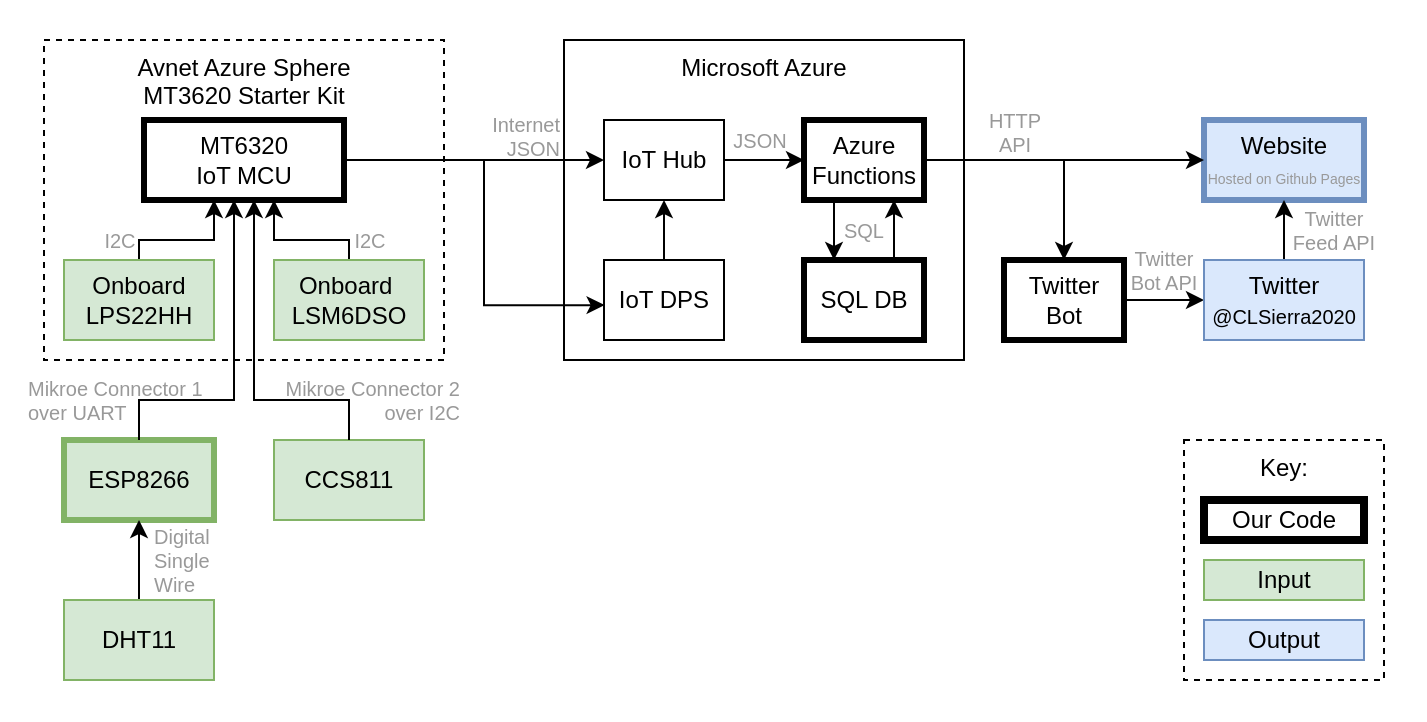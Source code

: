 <mxfile version="12.6.5" type="device"><diagram id="T6Wf82x8bWa4tkZDFvxc" name="Page-1"><mxGraphModel dx="621" dy="552" grid="1" gridSize="10" guides="1" tooltips="1" connect="1" arrows="1" fold="1" page="1" pageScale="1" pageWidth="827" pageHeight="1169" math="0" shadow="0"><root><mxCell id="0"/><mxCell id="1" parent="0"/><mxCell id="Ycg9CzX0EnAC9S8t2wyh-9" value="" style="rounded=0;whiteSpace=wrap;html=1;dashed=1;strokeWidth=3;fillColor=none;align=center;strokeColor=none;" parent="1" vertex="1"><mxGeometry x="28.2" y="20" width="711.8" height="360" as="geometry"/></mxCell><mxCell id="FCzVjfPAsgwIgkTp8D7--13" value="Microsoft Azure" style="rounded=0;whiteSpace=wrap;html=1;verticalAlign=top;fillColor=none;" parent="1" vertex="1"><mxGeometry x="310" y="40" width="200" height="160" as="geometry"/></mxCell><mxCell id="FCzVjfPAsgwIgkTp8D7--1" value="ESP8266&lt;br&gt;" style="rounded=0;whiteSpace=wrap;html=1;fillColor=#d5e8d4;strokeColor=#82b366;strokeWidth=3;" parent="1" vertex="1"><mxGeometry x="60" y="240" width="75" height="40" as="geometry"/></mxCell><mxCell id="FCzVjfPAsgwIgkTp8D7--6" value="CCS811" style="rounded=0;whiteSpace=wrap;html=1;fillColor=#d5e8d4;strokeColor=#82b366;" parent="1" vertex="1"><mxGeometry x="165" y="240" width="75" height="40" as="geometry"/></mxCell><mxCell id="FCzVjfPAsgwIgkTp8D7--10" value="&lt;span style=&quot;white-space: normal&quot;&gt;Avnet Azure Sphere&lt;br&gt;MT3620 Starter Kit&lt;/span&gt;" style="rounded=0;whiteSpace=wrap;html=1;align=center;verticalAlign=top;dashed=1;fillColor=none;" parent="1" vertex="1"><mxGeometry x="50" y="40" width="200" height="160" as="geometry"/></mxCell><mxCell id="FCzVjfPAsgwIgkTp8D7--15" value="Website&lt;br&gt;&lt;font style=&quot;font-size: 7px&quot; color=&quot;#999999&quot;&gt;Hosted on Github Pages&lt;/font&gt;" style="rounded=0;whiteSpace=wrap;html=1;fillColor=#dae8fc;strokeColor=#6c8ebf;strokeWidth=3;" parent="1" vertex="1"><mxGeometry x="630" y="80" width="80" height="40" as="geometry"/></mxCell><mxCell id="FCzVjfPAsgwIgkTp8D7--85" style="edgeStyle=orthogonalEdgeStyle;rounded=0;orthogonalLoop=1;jettySize=auto;html=1;exitX=1;exitY=0.5;exitDx=0;exitDy=0;entryX=0;entryY=0.5;entryDx=0;entryDy=0;strokeColor=#000000;fontSize=10;fontColor=#999999;" parent="1" source="FCzVjfPAsgwIgkTp8D7--16" target="FCzVjfPAsgwIgkTp8D7--84" edge="1"><mxGeometry relative="1" as="geometry"/></mxCell><mxCell id="FCzVjfPAsgwIgkTp8D7--16" value="Twitter&lt;br&gt;Bot" style="rounded=0;whiteSpace=wrap;html=1;fillColor=none;strokeWidth=3;" parent="1" vertex="1"><mxGeometry x="530" y="150" width="60" height="40" as="geometry"/></mxCell><mxCell id="FCzVjfPAsgwIgkTp8D7--23" style="edgeStyle=orthogonalEdgeStyle;rounded=0;orthogonalLoop=1;jettySize=auto;html=1;exitX=1;exitY=0.5;exitDx=0;exitDy=0;entryX=0;entryY=0.5;entryDx=0;entryDy=0;" parent="1" source="FCzVjfPAsgwIgkTp8D7--18" target="FCzVjfPAsgwIgkTp8D7--22" edge="1"><mxGeometry relative="1" as="geometry"/></mxCell><mxCell id="FCzVjfPAsgwIgkTp8D7--18" value="IoT Hub" style="rounded=0;whiteSpace=wrap;html=1;fillColor=none;" parent="1" vertex="1"><mxGeometry x="330" y="80" width="60" height="40" as="geometry"/></mxCell><mxCell id="FCzVjfPAsgwIgkTp8D7--76" style="edgeStyle=orthogonalEdgeStyle;rounded=0;orthogonalLoop=1;jettySize=auto;html=1;exitX=0.25;exitY=1;exitDx=0;exitDy=0;entryX=0.25;entryY=0;entryDx=0;entryDy=0;strokeColor=#000000;fontSize=10;fontColor=#999999;" parent="1" source="FCzVjfPAsgwIgkTp8D7--22" target="FCzVjfPAsgwIgkTp8D7--24" edge="1"><mxGeometry relative="1" as="geometry"/></mxCell><mxCell id="FCzVjfPAsgwIgkTp8D7--78" value="" style="edgeStyle=orthogonalEdgeStyle;rounded=0;orthogonalLoop=1;jettySize=auto;html=1;exitX=1;exitY=0.5;exitDx=0;exitDy=0;strokeColor=#000000;fontSize=10;fontColor=#999999;entryX=0;entryY=0.5;entryDx=0;entryDy=0;" parent="1" source="FCzVjfPAsgwIgkTp8D7--22" target="FCzVjfPAsgwIgkTp8D7--15" edge="1"><mxGeometry relative="1" as="geometry"><mxPoint x="660" y="100" as="targetPoint"/></mxGeometry></mxCell><mxCell id="FCzVjfPAsgwIgkTp8D7--89" style="edgeStyle=orthogonalEdgeStyle;rounded=0;orthogonalLoop=1;jettySize=auto;html=1;exitX=1;exitY=0.5;exitDx=0;exitDy=0;entryX=0.5;entryY=0;entryDx=0;entryDy=0;strokeColor=#000000;fontSize=10;fontColor=#999999;" parent="1" source="FCzVjfPAsgwIgkTp8D7--22" target="FCzVjfPAsgwIgkTp8D7--16" edge="1"><mxGeometry relative="1" as="geometry"/></mxCell><mxCell id="FCzVjfPAsgwIgkTp8D7--22" value="Azure Functions" style="rounded=0;whiteSpace=wrap;html=1;fillColor=none;strokeWidth=3;" parent="1" vertex="1"><mxGeometry x="430" y="80" width="60" height="40" as="geometry"/></mxCell><mxCell id="FCzVjfPAsgwIgkTp8D7--77" style="edgeStyle=orthogonalEdgeStyle;rounded=0;orthogonalLoop=1;jettySize=auto;html=1;exitX=0.75;exitY=0;exitDx=0;exitDy=0;entryX=0.75;entryY=1;entryDx=0;entryDy=0;strokeColor=#000000;fontSize=10;fontColor=#999999;" parent="1" source="FCzVjfPAsgwIgkTp8D7--24" target="FCzVjfPAsgwIgkTp8D7--22" edge="1"><mxGeometry relative="1" as="geometry"/></mxCell><mxCell id="FCzVjfPAsgwIgkTp8D7--24" value="SQL DB" style="rounded=0;whiteSpace=wrap;html=1;fillColor=none;strokeWidth=3;" parent="1" vertex="1"><mxGeometry x="430" y="150" width="60" height="40" as="geometry"/></mxCell><mxCell id="FCzVjfPAsgwIgkTp8D7--72" style="edgeStyle=orthogonalEdgeStyle;rounded=0;orthogonalLoop=1;jettySize=auto;html=1;exitX=0.5;exitY=0;exitDx=0;exitDy=0;entryX=0.5;entryY=1;entryDx=0;entryDy=0;strokeColor=#000000;fontSize=10;fontColor=#999999;" parent="1" source="FCzVjfPAsgwIgkTp8D7--31" target="FCzVjfPAsgwIgkTp8D7--18" edge="1"><mxGeometry relative="1" as="geometry"/></mxCell><mxCell id="FCzVjfPAsgwIgkTp8D7--31" value="IoT DPS" style="rounded=0;whiteSpace=wrap;html=1;fillColor=none;" parent="1" vertex="1"><mxGeometry x="330" y="150" width="60" height="40" as="geometry"/></mxCell><mxCell id="FCzVjfPAsgwIgkTp8D7--60" style="edgeStyle=orthogonalEdgeStyle;rounded=0;orthogonalLoop=1;jettySize=auto;html=1;exitX=0.5;exitY=0;exitDx=0;exitDy=0;strokeColor=#000000;" parent="1" source="FCzVjfPAsgwIgkTp8D7--41" edge="1"><mxGeometry relative="1" as="geometry"><mxPoint x="135" y="120" as="targetPoint"/><Array as="points"><mxPoint x="97" y="140"/><mxPoint x="135" y="140"/></Array></mxGeometry></mxCell><mxCell id="FCzVjfPAsgwIgkTp8D7--41" value="Onboard LPS22HH" style="rounded=0;whiteSpace=wrap;html=1;fillColor=#d5e8d4;strokeColor=#82b366;" parent="1" vertex="1"><mxGeometry x="60" y="150" width="75" height="40" as="geometry"/></mxCell><mxCell id="FCzVjfPAsgwIgkTp8D7--61" style="edgeStyle=orthogonalEdgeStyle;rounded=0;orthogonalLoop=1;jettySize=auto;html=1;exitX=0.5;exitY=0;exitDx=0;exitDy=0;strokeColor=#000000;" parent="1" source="FCzVjfPAsgwIgkTp8D7--44" edge="1"><mxGeometry relative="1" as="geometry"><mxPoint x="165" y="120" as="targetPoint"/><Array as="points"><mxPoint x="203" y="140"/><mxPoint x="165" y="140"/></Array></mxGeometry></mxCell><mxCell id="FCzVjfPAsgwIgkTp8D7--44" value="Onboard&amp;nbsp;&lt;br&gt;LSM6DSO" style="rounded=0;whiteSpace=wrap;html=1;fillColor=#d5e8d4;strokeColor=#82b366;" parent="1" vertex="1"><mxGeometry x="165" y="150" width="75" height="40" as="geometry"/></mxCell><mxCell id="FCzVjfPAsgwIgkTp8D7--70" style="edgeStyle=orthogonalEdgeStyle;rounded=0;orthogonalLoop=1;jettySize=auto;html=1;exitX=1;exitY=0.5;exitDx=0;exitDy=0;entryX=0;entryY=0.5;entryDx=0;entryDy=0;strokeColor=#000000;fontSize=10;fontColor=#999999;" parent="1" source="FCzVjfPAsgwIgkTp8D7--48" target="FCzVjfPAsgwIgkTp8D7--18" edge="1"><mxGeometry relative="1" as="geometry"/></mxCell><mxCell id="FCzVjfPAsgwIgkTp8D7--71" style="edgeStyle=orthogonalEdgeStyle;rounded=0;orthogonalLoop=1;jettySize=auto;html=1;exitX=1;exitY=0.5;exitDx=0;exitDy=0;entryX=0.005;entryY=0.564;entryDx=0;entryDy=0;entryPerimeter=0;strokeColor=#000000;fontSize=10;fontColor=#999999;" parent="1" source="FCzVjfPAsgwIgkTp8D7--48" target="FCzVjfPAsgwIgkTp8D7--31" edge="1"><mxGeometry relative="1" as="geometry"><Array as="points"><mxPoint x="270" y="100"/><mxPoint x="270" y="173"/></Array></mxGeometry></mxCell><mxCell id="FCzVjfPAsgwIgkTp8D7--48" value="MT6320&lt;br&gt;IoT MCU" style="whiteSpace=wrap;html=1;align=center;fillColor=none;strokeWidth=3;" parent="1" vertex="1"><mxGeometry x="100" y="80" width="100" height="40" as="geometry"/></mxCell><mxCell id="FCzVjfPAsgwIgkTp8D7--56" value="" style="endArrow=classic;html=1;strokeColor=#000000;exitX=0.5;exitY=0;exitDx=0;exitDy=0;edgeStyle=orthogonalEdgeStyle;rounded=0;" parent="1" source="FCzVjfPAsgwIgkTp8D7--1" edge="1"><mxGeometry width="50" height="50" relative="1" as="geometry"><mxPoint x="100" y="250" as="sourcePoint"/><mxPoint x="145" y="120" as="targetPoint"/><Array as="points"><mxPoint x="98" y="220"/><mxPoint x="145" y="220"/></Array></mxGeometry></mxCell><mxCell id="FCzVjfPAsgwIgkTp8D7--59" style="edgeStyle=orthogonalEdgeStyle;rounded=0;orthogonalLoop=1;jettySize=auto;html=1;strokeColor=#000000;exitX=0.5;exitY=0;exitDx=0;exitDy=0;" parent="1" source="FCzVjfPAsgwIgkTp8D7--6" edge="1"><mxGeometry relative="1" as="geometry"><mxPoint x="210" y="220" as="sourcePoint"/><mxPoint x="155" y="120" as="targetPoint"/><Array as="points"><mxPoint x="203" y="220"/><mxPoint x="155" y="220"/></Array></mxGeometry></mxCell><mxCell id="FCzVjfPAsgwIgkTp8D7--63" style="edgeStyle=orthogonalEdgeStyle;rounded=0;orthogonalLoop=1;jettySize=auto;html=1;exitX=0.5;exitY=0;exitDx=0;exitDy=0;entryX=0.5;entryY=1;entryDx=0;entryDy=0;strokeColor=#000000;" parent="1" source="FCzVjfPAsgwIgkTp8D7--62" target="FCzVjfPAsgwIgkTp8D7--1" edge="1"><mxGeometry relative="1" as="geometry"/></mxCell><mxCell id="FCzVjfPAsgwIgkTp8D7--62" value="DHT11" style="rounded=0;whiteSpace=wrap;html=1;fillColor=#d5e8d4;strokeColor=#82b366;" parent="1" vertex="1"><mxGeometry x="60" y="320" width="75" height="40" as="geometry"/></mxCell><mxCell id="FCzVjfPAsgwIgkTp8D7--64" value="Mikroe Connector 1&lt;br&gt;over UART" style="text;html=1;strokeColor=none;fillColor=none;align=left;verticalAlign=middle;whiteSpace=wrap;rounded=0;fontSize=10;fontColor=#999999;" parent="1" vertex="1"><mxGeometry x="40" y="210" width="95" height="20" as="geometry"/></mxCell><mxCell id="FCzVjfPAsgwIgkTp8D7--68" value="Mikroe Connector 2&lt;br&gt;over I2C" style="text;html=1;strokeColor=none;fillColor=none;align=right;verticalAlign=middle;whiteSpace=wrap;rounded=0;fontSize=10;fontColor=#999999;" parent="1" vertex="1"><mxGeometry x="165" y="210" width="95" height="20" as="geometry"/></mxCell><mxCell id="FCzVjfPAsgwIgkTp8D7--79" value="SQL" style="text;html=1;strokeColor=none;fillColor=none;align=center;verticalAlign=middle;whiteSpace=wrap;rounded=0;labelBackgroundColor=none;fontSize=10;fontColor=#999999;" parent="1" vertex="1"><mxGeometry x="430" y="120" width="60" height="30" as="geometry"/></mxCell><mxCell id="FCzVjfPAsgwIgkTp8D7--80" value="Internet&lt;br&gt;JSON" style="text;html=1;strokeColor=none;fillColor=none;align=right;verticalAlign=middle;whiteSpace=wrap;rounded=0;labelBackgroundColor=none;fontSize=10;fontColor=#999999;" parent="1" vertex="1"><mxGeometry x="260" y="75" width="50" height="25" as="geometry"/></mxCell><mxCell id="FCzVjfPAsgwIgkTp8D7--81" value="JSON" style="text;html=1;strokeColor=none;fillColor=none;align=center;verticalAlign=middle;whiteSpace=wrap;rounded=0;labelBackgroundColor=none;fontSize=10;fontColor=#999999;" parent="1" vertex="1"><mxGeometry x="388.2" y="80" width="40" height="20" as="geometry"/></mxCell><mxCell id="FCzVjfPAsgwIgkTp8D7--82" value="HTTP&lt;br&gt;API" style="text;html=1;fontSize=10;fontColor=#999999;align=center;" parent="1" vertex="1"><mxGeometry x="500" y="67.5" width="70" height="40" as="geometry"/></mxCell><mxCell id="FCzVjfPAsgwIgkTp8D7--88" style="edgeStyle=orthogonalEdgeStyle;rounded=0;orthogonalLoop=1;jettySize=auto;html=1;exitX=0.5;exitY=0;exitDx=0;exitDy=0;entryX=0.5;entryY=1;entryDx=0;entryDy=0;strokeColor=#000000;fontSize=10;fontColor=#999999;" parent="1" source="FCzVjfPAsgwIgkTp8D7--84" target="FCzVjfPAsgwIgkTp8D7--15" edge="1"><mxGeometry relative="1" as="geometry"/></mxCell><mxCell id="FCzVjfPAsgwIgkTp8D7--84" value="Twitter&lt;br&gt;&lt;font style=&quot;font-size: 10px&quot;&gt;@CLSierra2020&lt;/font&gt;" style="rounded=0;whiteSpace=wrap;html=1;fillColor=#dae8fc;strokeColor=#6c8ebf;" parent="1" vertex="1"><mxGeometry x="630" y="150" width="80" height="40" as="geometry"/></mxCell><mxCell id="FCzVjfPAsgwIgkTp8D7--90" value="Twitter Bot API" style="text;html=1;strokeColor=none;fillColor=none;align=center;verticalAlign=middle;whiteSpace=wrap;rounded=0;labelBackgroundColor=none;fontSize=10;fontColor=#999999;" parent="1" vertex="1"><mxGeometry x="590" y="145" width="40" height="20" as="geometry"/></mxCell><mxCell id="FCzVjfPAsgwIgkTp8D7--91" value="Twitter Feed API" style="text;html=1;strokeColor=none;fillColor=none;align=center;verticalAlign=middle;whiteSpace=wrap;rounded=0;labelBackgroundColor=none;fontSize=10;fontColor=#999999;" parent="1" vertex="1"><mxGeometry x="670" y="125" width="50" height="20" as="geometry"/></mxCell><mxCell id="Ycg9CzX0EnAC9S8t2wyh-1" value="I2C" style="text;html=1;strokeColor=none;fillColor=none;align=center;verticalAlign=middle;whiteSpace=wrap;rounded=0;fontSize=10;fontColor=#999999;" parent="1" vertex="1"><mxGeometry x="77.5" y="130" width="20" height="20" as="geometry"/></mxCell><mxCell id="Ycg9CzX0EnAC9S8t2wyh-2" value="I2C" style="text;html=1;strokeColor=none;fillColor=none;align=center;verticalAlign=middle;whiteSpace=wrap;rounded=0;fontSize=10;fontColor=#999999;" parent="1" vertex="1"><mxGeometry x="202.5" y="130" width="20" height="20" as="geometry"/></mxCell><mxCell id="Ycg9CzX0EnAC9S8t2wyh-3" value="Digital Single Wire" style="text;html=1;strokeColor=none;fillColor=none;align=left;verticalAlign=middle;whiteSpace=wrap;rounded=0;fontSize=10;fontColor=#999999;" parent="1" vertex="1"><mxGeometry x="102.5" y="290" width="27.5" height="20" as="geometry"/></mxCell><mxCell id="Ycg9CzX0EnAC9S8t2wyh-4" value="Our Code" style="rounded=0;whiteSpace=wrap;html=1;fillColor=none;strokeWidth=4;" parent="1" vertex="1"><mxGeometry x="630" y="270" width="80" height="20" as="geometry"/></mxCell><mxCell id="Ycg9CzX0EnAC9S8t2wyh-6" value="Input" style="rounded=0;whiteSpace=wrap;html=1;fillColor=#d5e8d4;strokeColor=#82b366;" parent="1" vertex="1"><mxGeometry x="630" y="300" width="80" height="20" as="geometry"/></mxCell><mxCell id="Ycg9CzX0EnAC9S8t2wyh-7" value="Output" style="rounded=0;whiteSpace=wrap;html=1;fillColor=#dae8fc;strokeColor=#6c8ebf;" parent="1" vertex="1"><mxGeometry x="630" y="330" width="80" height="20" as="geometry"/></mxCell><mxCell id="Ycg9CzX0EnAC9S8t2wyh-8" value="Key:" style="rounded=0;whiteSpace=wrap;html=1;strokeWidth=1;align=center;fillColor=none;dashed=1;verticalAlign=top;" parent="1" vertex="1"><mxGeometry x="620" y="240" width="100" height="120" as="geometry"/></mxCell></root></mxGraphModel></diagram></mxfile>